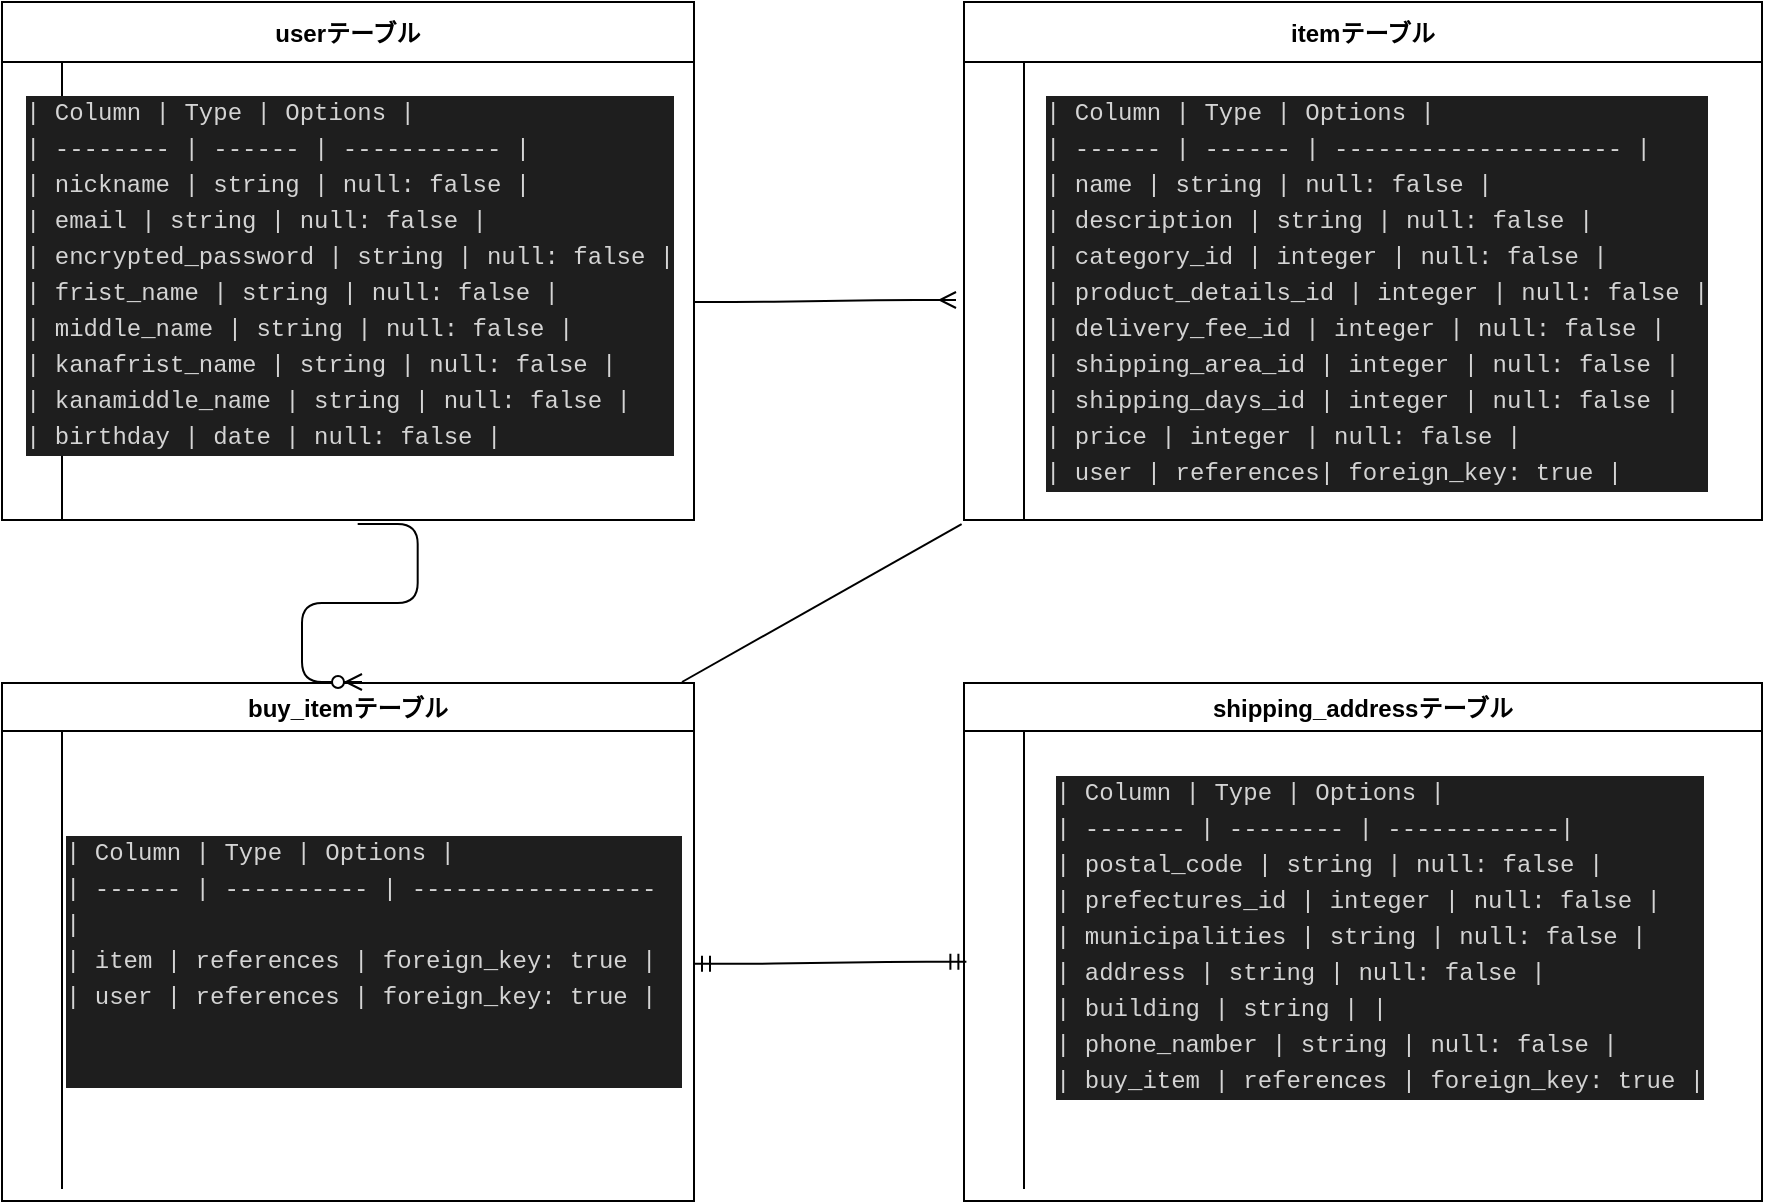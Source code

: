 <mxfile version="13.6.5">
    <diagram id="ql3AweJk7SnAhvia8PZV" name="ページ1">
        <mxGraphModel dx="1264" dy="645" grid="1" gridSize="10" guides="1" tooltips="1" connect="1" arrows="1" fold="1" page="1" pageScale="1" pageWidth="827" pageHeight="1169" math="0" shadow="0">
            <root>
                <mxCell id="0"/>
                <mxCell id="1" parent="0"/>
                <mxCell id="39" value="" style="shape=crossbar;whiteSpace=wrap;html=1;rounded=1;rotation=-30;" vertex="1" parent="1">
                    <mxGeometry x="305.67" y="271.16" width="197.32" as="geometry"/>
                </mxCell>
                <mxCell id="148" value="&lt;meta charset=&quot;utf-8&quot;&gt;&lt;div style=&quot;color: rgb(212, 212, 212); background-color: rgb(30, 30, 30); font-family: menlo, monaco, &amp;quot;courier new&amp;quot;, monospace; font-weight: normal; font-size: 12px; line-height: 18px;&quot;&gt;&lt;div&gt;&lt;span style=&quot;color: #d4d4d4&quot;&gt;| Column | Type       | Options           |&lt;/span&gt;&lt;/div&gt;&lt;div&gt;&lt;span style=&quot;color: #d4d4d4&quot;&gt;| ------ | ---------- | ----------------- |&lt;/span&gt;&lt;/div&gt;&lt;div&gt;&lt;span style=&quot;color: #d4d4d4&quot;&gt;| item   | references | foreign_key: true |&lt;/span&gt;&lt;/div&gt;&lt;div&gt;&lt;span style=&quot;color: #d4d4d4&quot;&gt;| user   | references | foreign_key: true |&lt;/span&gt;&lt;/div&gt;&lt;br&gt;&lt;br&gt;&lt;/div&gt;" style="text;whiteSpace=wrap;html=1;" vertex="1" parent="1">
                    <mxGeometry x="30" y="410" width="310" height="120" as="geometry"/>
                </mxCell>
                <mxCell id="65" value="userテーブル" style="shape=table;startSize=30;container=1;collapsible=1;childLayout=tableLayout;fixedRows=1;rowLines=0;fontStyle=1;align=center;resizeLast=1;" vertex="1" parent="1">
                    <mxGeometry width="346" height="259" as="geometry"/>
                </mxCell>
                <mxCell id="72" value="" style="shape=partialRectangle;collapsible=0;dropTarget=0;pointerEvents=0;fillColor=none;top=0;left=0;bottom=0;right=0;points=[[0,0.5],[1,0.5]];portConstraint=eastwest;" vertex="1" parent="65">
                    <mxGeometry y="30" width="346" height="199" as="geometry"/>
                </mxCell>
                <mxCell id="73" value="" style="shape=partialRectangle;connectable=0;fillColor=none;top=0;left=0;bottom=0;right=0;editable=1;overflow=hidden;" vertex="1" parent="72">
                    <mxGeometry width="30" height="199" as="geometry"/>
                </mxCell>
                <mxCell id="74" value="" style="shape=partialRectangle;connectable=0;fillColor=none;top=0;left=0;bottom=0;right=0;align=left;spacingLeft=6;overflow=hidden;" vertex="1" parent="72">
                    <mxGeometry x="30" width="316" height="199" as="geometry"/>
                </mxCell>
                <mxCell id="75" value="" style="shape=partialRectangle;collapsible=0;dropTarget=0;pointerEvents=0;fillColor=none;top=0;left=0;bottom=0;right=0;points=[[0,0.5],[1,0.5]];portConstraint=eastwest;" vertex="1" parent="65">
                    <mxGeometry y="229" width="346" height="30" as="geometry"/>
                </mxCell>
                <mxCell id="76" value="" style="shape=partialRectangle;connectable=0;fillColor=none;top=0;left=0;bottom=0;right=0;editable=1;overflow=hidden;" vertex="1" parent="75">
                    <mxGeometry width="30" height="30" as="geometry"/>
                </mxCell>
                <mxCell id="77" value="" style="shape=partialRectangle;connectable=0;fillColor=none;top=0;left=0;bottom=0;right=0;align=left;spacingLeft=6;overflow=hidden;" vertex="1" parent="75">
                    <mxGeometry x="30" width="316" height="30" as="geometry"/>
                </mxCell>
                <mxCell id="156" value="&lt;meta charset=&quot;utf-8&quot;&gt;&lt;div style=&quot;color: rgb(212, 212, 212); background-color: rgb(30, 30, 30); font-family: menlo, monaco, &amp;quot;courier new&amp;quot;, monospace; font-weight: normal; font-size: 12px; line-height: 18px;&quot;&gt;&lt;div&gt;&lt;span style=&quot;color: #d4d4d4&quot;&gt;| Column         | Type       | Options     |&lt;/span&gt;&lt;/div&gt;&lt;div&gt;&lt;span style=&quot;color: #d4d4d4&quot;&gt;| -------        | --------   | ------------|&lt;/span&gt;&lt;/div&gt;&lt;div&gt;&lt;span style=&quot;color: #d4d4d4&quot;&gt;| postal_code    | string     | null: false |&lt;/span&gt;&lt;/div&gt;&lt;div&gt;&lt;span style=&quot;color: #d4d4d4&quot;&gt;| prefectures_id | integer    | null: false |&lt;/span&gt;&lt;/div&gt;&lt;div&gt;&lt;span style=&quot;color: #d4d4d4&quot;&gt;| municipalities | string     | null: false |&lt;/span&gt;&lt;/div&gt;&lt;div&gt;&lt;span style=&quot;color: #d4d4d4&quot;&gt;| address        | string     | null: false |&lt;/span&gt;&lt;/div&gt;&lt;div&gt;&lt;span style=&quot;color: #d4d4d4&quot;&gt;| building       | string     |             |&lt;/span&gt;&lt;/div&gt;&lt;div&gt;&lt;span style=&quot;color: #d4d4d4&quot;&gt;| phone_namber   | string     | null: false |&lt;/span&gt;&lt;/div&gt;&lt;div&gt;&lt;span style=&quot;color: #d4d4d4&quot;&gt;| buy_item       | references | foreign_key: true |&lt;/span&gt;&lt;/div&gt;&lt;/div&gt;" style="text;whiteSpace=wrap;html=1;" vertex="1" parent="1">
                    <mxGeometry x="524.5" y="380" width="350" height="180" as="geometry"/>
                </mxCell>
                <mxCell id="157" value="&lt;meta charset=&quot;utf-8&quot;&gt;&lt;div style=&quot;color: rgb(212, 212, 212); background-color: rgb(30, 30, 30); font-family: menlo, monaco, &amp;quot;courier new&amp;quot;, monospace; font-weight: normal; font-size: 12px; line-height: 18px;&quot;&gt;&lt;div&gt;&lt;span style=&quot;color: #d4d4d4&quot;&gt;| Column | Type      | Options              |&lt;/span&gt;&lt;/div&gt;&lt;div&gt;&lt;span style=&quot;color: #d4d4d4&quot;&gt;| ------ | ------    | -------------------- |&lt;/span&gt;&lt;/div&gt;&lt;div&gt;&lt;span style=&quot;color: #d4d4d4&quot;&gt;| name               | string    | null: false |&lt;/span&gt;&lt;/div&gt;&lt;div&gt;&lt;span style=&quot;color: #d4d4d4&quot;&gt;| description        | string    | null: false |&lt;/span&gt;&lt;/div&gt;&lt;div&gt;&lt;span style=&quot;color: #d4d4d4&quot;&gt;| category_id        | integer   | null: false |&lt;/span&gt;&lt;/div&gt;&lt;div&gt;&lt;span style=&quot;color: #d4d4d4&quot;&gt;| product_details_id | integer   | null: false |&lt;/span&gt;&lt;/div&gt;&lt;div&gt;&lt;span style=&quot;color: #d4d4d4&quot;&gt;| delivery_fee_id    | integer   | null: false |&lt;/span&gt;&lt;/div&gt;&lt;div&gt;&lt;span style=&quot;color: #d4d4d4&quot;&gt;| shipping_area_id   | integer   | null: false |&lt;/span&gt;&lt;/div&gt;&lt;div&gt;&lt;span style=&quot;color: #d4d4d4&quot;&gt;| shipping_days_id   | integer   | null: false |&lt;/span&gt;&lt;/div&gt;&lt;div&gt;&lt;span style=&quot;color: #d4d4d4&quot;&gt;| price              | integer   | null: false |&lt;/span&gt;&lt;/div&gt;&lt;div&gt;&lt;span style=&quot;color: #d4d4d4&quot;&gt;| user               | references| foreign_key: true |&lt;/span&gt;&lt;/div&gt;&lt;/div&gt;" style="text;whiteSpace=wrap;html=1;" vertex="1" parent="1">
                    <mxGeometry x="520" y="40" width="360" height="210" as="geometry"/>
                </mxCell>
                <mxCell id="158" value="itemテーブル" style="shape=table;startSize=30;container=1;collapsible=1;childLayout=tableLayout;fixedRows=1;rowLines=0;fontStyle=1;align=center;resizeLast=1;" vertex="1" parent="1">
                    <mxGeometry x="481" width="399" height="259" as="geometry"/>
                </mxCell>
                <mxCell id="159" value="" style="shape=partialRectangle;collapsible=0;dropTarget=0;pointerEvents=0;fillColor=none;top=0;left=0;bottom=0;right=0;points=[[0,0.5],[1,0.5]];portConstraint=eastwest;" vertex="1" parent="158">
                    <mxGeometry y="30" width="399" height="199" as="geometry"/>
                </mxCell>
                <mxCell id="160" value="" style="shape=partialRectangle;connectable=0;fillColor=none;top=0;left=0;bottom=0;right=0;editable=1;overflow=hidden;" vertex="1" parent="159">
                    <mxGeometry width="30" height="199" as="geometry"/>
                </mxCell>
                <mxCell id="161" value="" style="shape=partialRectangle;connectable=0;fillColor=none;top=0;left=0;bottom=0;right=0;align=left;spacingLeft=6;overflow=hidden;" vertex="1" parent="159">
                    <mxGeometry x="30" width="369" height="199" as="geometry"/>
                </mxCell>
                <mxCell id="162" value="" style="shape=partialRectangle;collapsible=0;dropTarget=0;pointerEvents=0;fillColor=none;top=0;left=0;bottom=0;right=0;points=[[0,0.5],[1,0.5]];portConstraint=eastwest;" vertex="1" parent="158">
                    <mxGeometry y="229" width="399" height="30" as="geometry"/>
                </mxCell>
                <mxCell id="163" value="" style="shape=partialRectangle;connectable=0;fillColor=none;top=0;left=0;bottom=0;right=0;editable=1;overflow=hidden;" vertex="1" parent="162">
                    <mxGeometry width="30" height="30" as="geometry"/>
                </mxCell>
                <mxCell id="164" value="" style="shape=partialRectangle;connectable=0;fillColor=none;top=0;left=0;bottom=0;right=0;align=left;spacingLeft=6;overflow=hidden;" vertex="1" parent="162">
                    <mxGeometry x="30" width="369" height="30" as="geometry"/>
                </mxCell>
                <mxCell id="172" value="&lt;meta charset=&quot;utf-8&quot;&gt;&lt;div style=&quot;color: rgb(212, 212, 212); background-color: rgb(30, 30, 30); font-family: menlo, monaco, &amp;quot;courier new&amp;quot;, monospace; font-weight: normal; font-size: 12px; line-height: 18px;&quot;&gt;&lt;div&gt;&lt;span style=&quot;color: #d4d4d4&quot;&gt;| Column               | Type     | Options     |&lt;/span&gt;&lt;/div&gt;&lt;div&gt;&lt;span style=&quot;color: #d4d4d4&quot;&gt;| --------             | ------   | ----------- |&lt;/span&gt;&lt;/div&gt;&lt;div&gt;&lt;span style=&quot;color: #d4d4d4&quot;&gt;| nickname             | string   | null: false |&lt;/span&gt;&lt;/div&gt;&lt;div&gt;&lt;span style=&quot;color: #d4d4d4&quot;&gt;| email                | string   | null: false |&lt;/span&gt;&lt;/div&gt;&lt;div&gt;&lt;span style=&quot;color: #d4d4d4&quot;&gt;| encrypted_password   | string   | null: false |&lt;/span&gt;&lt;/div&gt;&lt;div&gt;&lt;span style=&quot;color: #d4d4d4&quot;&gt;| frist_name           | string   | null: false |&lt;/span&gt;&lt;/div&gt;&lt;div&gt;&lt;span style=&quot;color: #d4d4d4&quot;&gt;| middle_name          | string   | null: false |&lt;/span&gt;&lt;/div&gt;&lt;div&gt;&lt;span style=&quot;color: #d4d4d4&quot;&gt;| kanafrist_name       | string   | null: false |&lt;/span&gt;&lt;/div&gt;&lt;div&gt;&lt;span style=&quot;color: #d4d4d4&quot;&gt;| kanamiddle_name      | string   | null: false |&lt;/span&gt;&lt;/div&gt;&lt;div&gt;&lt;span style=&quot;color: #d4d4d4&quot;&gt;| birthday             | date     | null: false |&lt;/span&gt;&lt;/div&gt;&lt;/div&gt;" style="text;whiteSpace=wrap;html=1;" vertex="1" parent="1">
                    <mxGeometry x="10" y="40" width="350" height="200" as="geometry"/>
                </mxCell>
                <mxCell id="120" value="buy_itemテーブル" style="shape=table;startSize=24;container=1;collapsible=1;childLayout=tableLayout;fixedRows=1;rowLines=0;fontStyle=1;align=center;resizeLast=1;" vertex="1" parent="1">
                    <mxGeometry y="340.5" width="346" height="259" as="geometry"/>
                </mxCell>
                <mxCell id="121" value="" style="shape=partialRectangle;collapsible=0;dropTarget=0;pointerEvents=0;fillColor=none;top=0;left=0;bottom=0;right=0;points=[[0,0.5],[1,0.5]];portConstraint=eastwest;" vertex="1" parent="120">
                    <mxGeometry y="24" width="346" height="199" as="geometry"/>
                </mxCell>
                <mxCell id="122" value="" style="shape=partialRectangle;connectable=0;fillColor=none;top=0;left=0;bottom=0;right=0;editable=1;overflow=hidden;" vertex="1" parent="121">
                    <mxGeometry width="30" height="199" as="geometry"/>
                </mxCell>
                <mxCell id="123" value="" style="shape=partialRectangle;connectable=0;fillColor=none;top=0;left=0;bottom=0;right=0;align=left;spacingLeft=6;overflow=hidden;" vertex="1" parent="121">
                    <mxGeometry x="30" width="316" height="199" as="geometry"/>
                </mxCell>
                <mxCell id="124" value="" style="shape=partialRectangle;collapsible=0;dropTarget=0;pointerEvents=0;fillColor=none;top=0;left=0;bottom=0;right=0;points=[[0,0.5],[1,0.5]];portConstraint=eastwest;" vertex="1" parent="120">
                    <mxGeometry y="223" width="346" height="30" as="geometry"/>
                </mxCell>
                <mxCell id="125" value="" style="shape=partialRectangle;connectable=0;fillColor=none;top=0;left=0;bottom=0;right=0;editable=1;overflow=hidden;" vertex="1" parent="124">
                    <mxGeometry width="30" height="30" as="geometry"/>
                </mxCell>
                <mxCell id="126" value="" style="shape=partialRectangle;connectable=0;fillColor=none;top=0;left=0;bottom=0;right=0;align=left;spacingLeft=6;overflow=hidden;" vertex="1" parent="124">
                    <mxGeometry x="30" width="316" height="30" as="geometry"/>
                </mxCell>
                <mxCell id="149" value="shipping_addressテーブル" style="shape=table;startSize=24;container=1;collapsible=1;childLayout=tableLayout;fixedRows=1;rowLines=0;fontStyle=1;align=center;resizeLast=1;" vertex="1" parent="1">
                    <mxGeometry x="481" y="340.5" width="399" height="259" as="geometry"/>
                </mxCell>
                <mxCell id="150" value="" style="shape=partialRectangle;collapsible=0;dropTarget=0;pointerEvents=0;fillColor=none;top=0;left=0;bottom=0;right=0;points=[[0,0.5],[1,0.5]];portConstraint=eastwest;" vertex="1" parent="149">
                    <mxGeometry y="24" width="399" height="199" as="geometry"/>
                </mxCell>
                <mxCell id="151" value="" style="shape=partialRectangle;connectable=0;fillColor=none;top=0;left=0;bottom=0;right=0;editable=1;overflow=hidden;" vertex="1" parent="150">
                    <mxGeometry width="30" height="199" as="geometry"/>
                </mxCell>
                <mxCell id="152" value="" style="shape=partialRectangle;connectable=0;fillColor=none;top=0;left=0;bottom=0;right=0;align=left;spacingLeft=6;overflow=hidden;" vertex="1" parent="150">
                    <mxGeometry x="30" width="369" height="199" as="geometry"/>
                </mxCell>
                <mxCell id="153" value="" style="shape=partialRectangle;collapsible=0;dropTarget=0;pointerEvents=0;fillColor=none;top=0;left=0;bottom=0;right=0;points=[[0,0.5],[1,0.5]];portConstraint=eastwest;" vertex="1" parent="149">
                    <mxGeometry y="223" width="399" height="30" as="geometry"/>
                </mxCell>
                <mxCell id="154" value="" style="shape=partialRectangle;connectable=0;fillColor=none;top=0;left=0;bottom=0;right=0;editable=1;overflow=hidden;" vertex="1" parent="153">
                    <mxGeometry width="30" height="30" as="geometry"/>
                </mxCell>
                <mxCell id="155" value="" style="shape=partialRectangle;connectable=0;fillColor=none;top=0;left=0;bottom=0;right=0;align=left;spacingLeft=6;overflow=hidden;" vertex="1" parent="153">
                    <mxGeometry x="30" width="369" height="30" as="geometry"/>
                </mxCell>
                <mxCell id="174" value="" style="edgeStyle=entityRelationEdgeStyle;fontSize=12;html=1;endArrow=ERmandOne;startArrow=ERmandOne;exitX=1;exitY=0.585;exitDx=0;exitDy=0;exitPerimeter=0;entryX=0.003;entryY=0.58;entryDx=0;entryDy=0;entryPerimeter=0;" edge="1" parent="1" source="121" target="150">
                    <mxGeometry width="100" height="100" relative="1" as="geometry">
                        <mxPoint x="358" y="480" as="sourcePoint"/>
                        <mxPoint x="473.67" y="480" as="targetPoint"/>
                    </mxGeometry>
                </mxCell>
                <mxCell id="177" value="" style="edgeStyle=entityRelationEdgeStyle;fontSize=12;html=1;endArrow=ERmany;entryX=-0.01;entryY=0.598;entryDx=0;entryDy=0;entryPerimeter=0;" edge="1" parent="1" target="159">
                    <mxGeometry width="100" height="100" relative="1" as="geometry">
                        <mxPoint x="346" y="150" as="sourcePoint"/>
                        <mxPoint x="446" y="50" as="targetPoint"/>
                    </mxGeometry>
                </mxCell>
                <mxCell id="178" value="" style="endArrow=none;html=1;rounded=0;entryX=-0.003;entryY=1.067;entryDx=0;entryDy=0;entryPerimeter=0;" edge="1" parent="1" target="162">
                    <mxGeometry relative="1" as="geometry">
                        <mxPoint x="340" y="340" as="sourcePoint"/>
                        <mxPoint x="530" y="300" as="targetPoint"/>
                    </mxGeometry>
                </mxCell>
                <mxCell id="180" value="" style="edgeStyle=entityRelationEdgeStyle;fontSize=12;html=1;endArrow=ERzeroToMany;endFill=1;exitX=0.514;exitY=1.067;exitDx=0;exitDy=0;exitPerimeter=0;" edge="1" parent="1" source="75">
                    <mxGeometry width="100" height="100" relative="1" as="geometry">
                        <mxPoint x="390" y="340" as="sourcePoint"/>
                        <mxPoint x="180" y="340" as="targetPoint"/>
                    </mxGeometry>
                </mxCell>
            </root>
        </mxGraphModel>
    </diagram>
</mxfile>